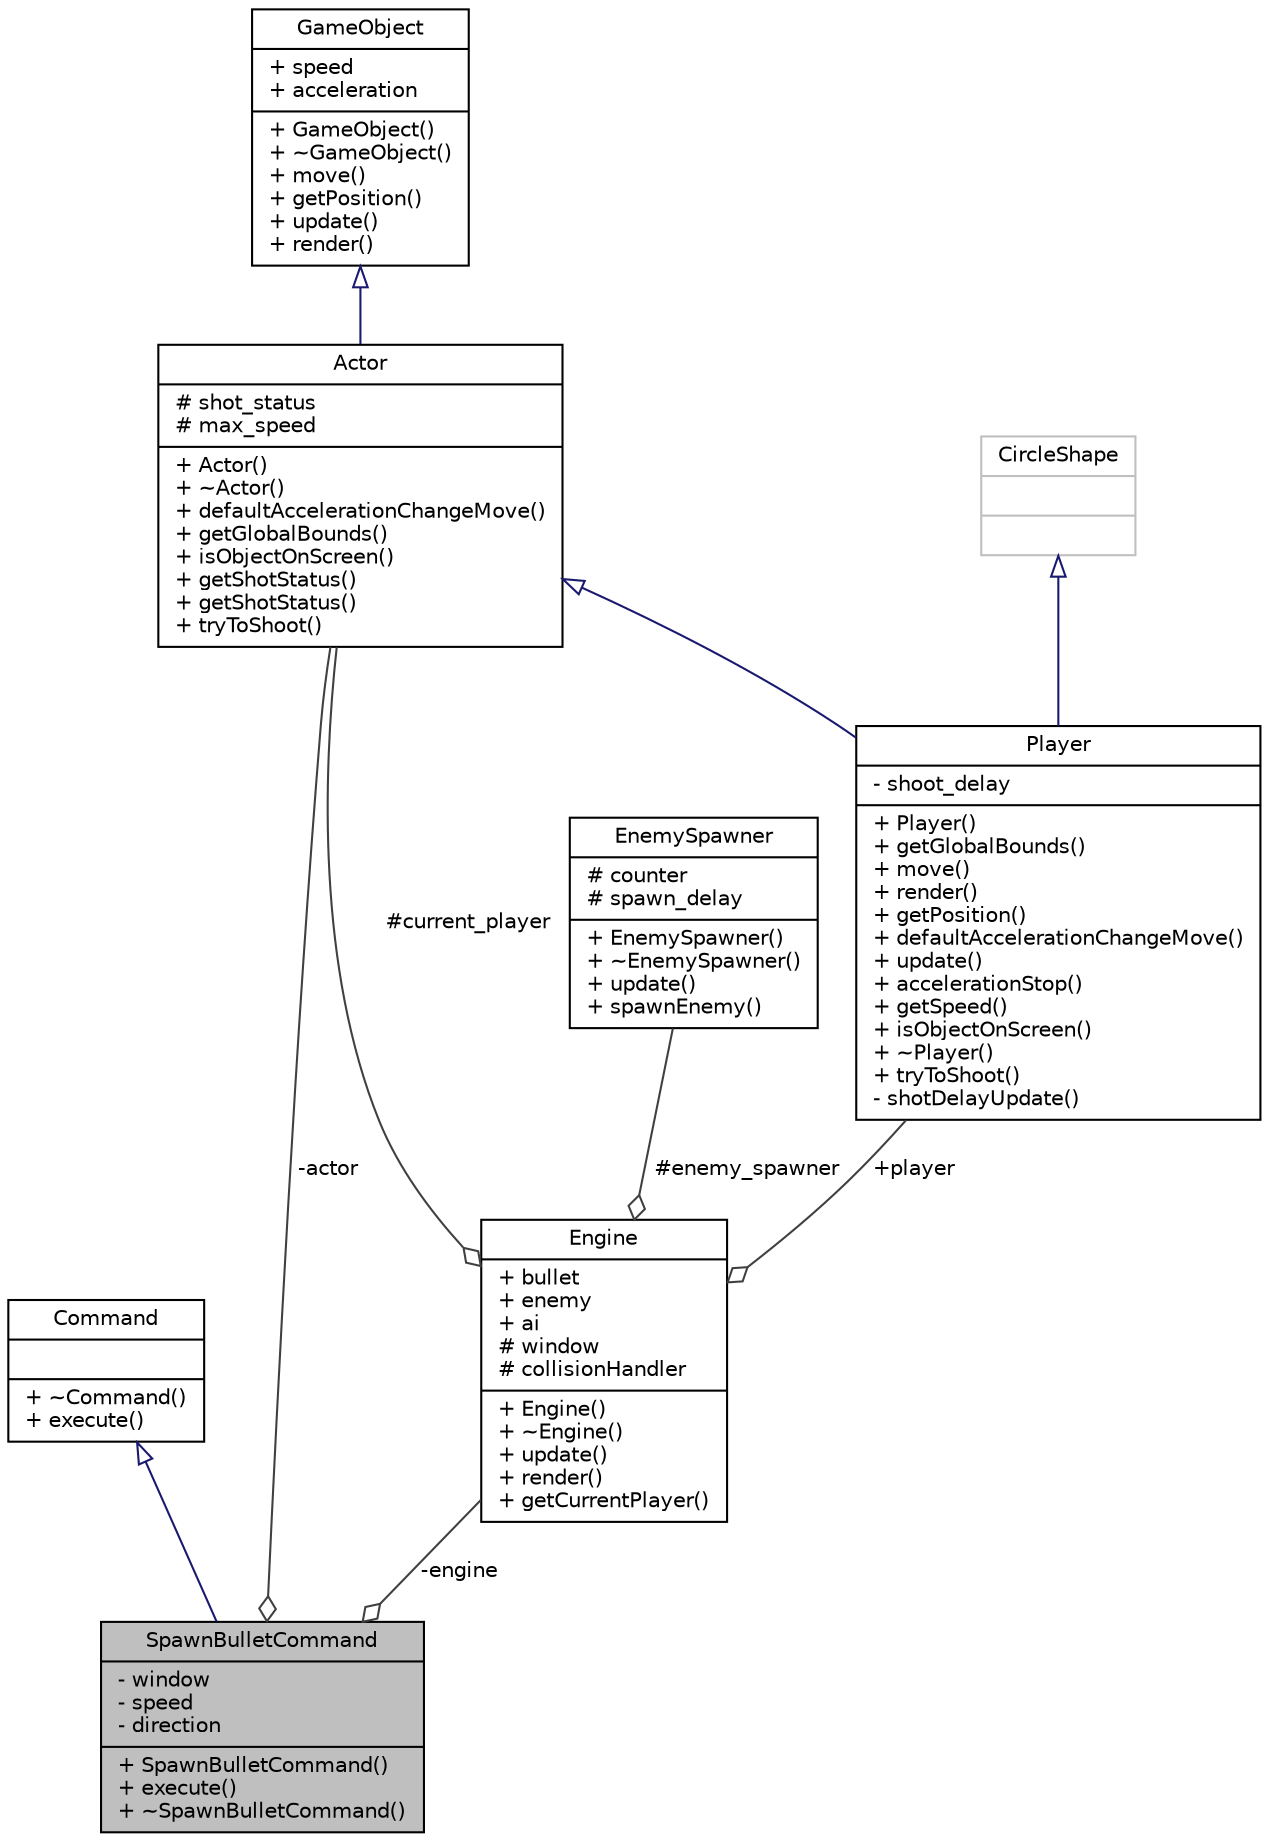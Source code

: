 digraph "SpawnBulletCommand"
{
  edge [fontname="Helvetica",fontsize="10",labelfontname="Helvetica",labelfontsize="10"];
  node [fontname="Helvetica",fontsize="10",shape=record];
  Node1 [label="{SpawnBulletCommand\n|- window\l- speed\l- direction\l|+ SpawnBulletCommand()\l+ execute()\l+ ~SpawnBulletCommand()\l}",height=0.2,width=0.4,color="black", fillcolor="grey75", style="filled", fontcolor="black"];
  Node2 -> Node1 [dir="back",color="midnightblue",fontsize="10",style="solid",arrowtail="onormal",fontname="Helvetica"];
  Node2 [label="{Command\n||+ ~Command()\l+ execute()\l}",height=0.2,width=0.4,color="black", fillcolor="white", style="filled",URL="$class_command.html"];
  Node3 -> Node1 [color="grey25",fontsize="10",style="solid",label=" -engine" ,arrowhead="odiamond",fontname="Helvetica"];
  Node3 [label="{Engine\n|+ bullet\l+ enemy\l+ ai\l# window\l# collisionHandler\l|+ Engine()\l+ ~Engine()\l+ update()\l+ render()\l+ getCurrentPlayer()\l}",height=0.2,width=0.4,color="black", fillcolor="white", style="filled",URL="$class_engine.html"];
  Node4 -> Node3 [color="grey25",fontsize="10",style="solid",label=" #current_player" ,arrowhead="odiamond",fontname="Helvetica"];
  Node4 [label="{Actor\n|# shot_status\l# max_speed\l|+ Actor()\l+ ~Actor()\l+ defaultAccelerationChangeMove()\l+ getGlobalBounds()\l+ isObjectOnScreen()\l+ getShotStatus()\l+ getShotStatus()\l+ tryToShoot()\l}",height=0.2,width=0.4,color="black", fillcolor="white", style="filled",URL="$class_actor.html"];
  Node5 -> Node4 [dir="back",color="midnightblue",fontsize="10",style="solid",arrowtail="onormal",fontname="Helvetica"];
  Node5 [label="{GameObject\n|+ speed\l+ acceleration\l|+ GameObject()\l+ ~GameObject()\l+ move()\l+ getPosition()\l+ update()\l+ render()\l}",height=0.2,width=0.4,color="black", fillcolor="white", style="filled",URL="$class_game_object.html"];
  Node6 -> Node3 [color="grey25",fontsize="10",style="solid",label=" #enemy_spawner" ,arrowhead="odiamond",fontname="Helvetica"];
  Node6 [label="{EnemySpawner\n|# counter\l# spawn_delay\l|+ EnemySpawner()\l+ ~EnemySpawner()\l+ update()\l+ spawnEnemy()\l}",height=0.2,width=0.4,color="black", fillcolor="white", style="filled",URL="$class_enemy_spawner.html"];
  Node7 -> Node3 [color="grey25",fontsize="10",style="solid",label=" +player" ,arrowhead="odiamond",fontname="Helvetica"];
  Node7 [label="{Player\n|- shoot_delay\l|+ Player()\l+ getGlobalBounds()\l+ move()\l+ render()\l+ getPosition()\l+ defaultAccelerationChangeMove()\l+ update()\l+ accelerationStop()\l+ getSpeed()\l+ isObjectOnScreen()\l+ ~Player()\l+ tryToShoot()\l- shotDelayUpdate()\l}",height=0.2,width=0.4,color="black", fillcolor="white", style="filled",URL="$class_player.html"];
  Node4 -> Node7 [dir="back",color="midnightblue",fontsize="10",style="solid",arrowtail="onormal",fontname="Helvetica"];
  Node8 -> Node7 [dir="back",color="midnightblue",fontsize="10",style="solid",arrowtail="onormal",fontname="Helvetica"];
  Node8 [label="{CircleShape\n||}",height=0.2,width=0.4,color="grey75", fillcolor="white", style="filled"];
  Node4 -> Node1 [color="grey25",fontsize="10",style="solid",label=" -actor" ,arrowhead="odiamond",fontname="Helvetica"];
}
